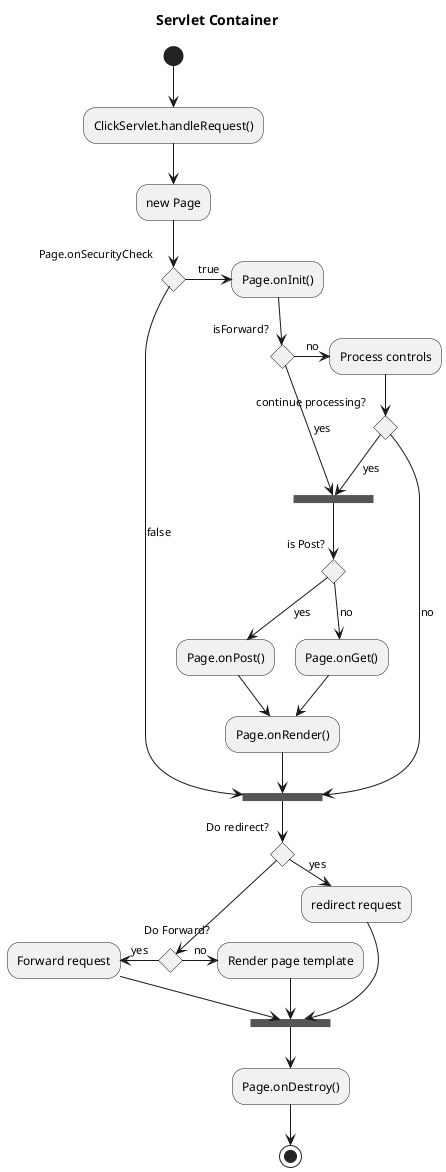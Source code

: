 @startuml
title Servlet Container

(*) --> "ClickServlet.handleRequest()"
--> "new Page"

if "Page.onSecurityCheck" then
  ->[true] "Page.onInit()"
  
  if "isForward?" then
   ->[no] "Process controls"
   
   if "continue processing?" then
     -->[yes] ===RENDERING===
   else
     -->[no] ===REDIRECT_CHECK===
   endif
   
  else
   -->[yes] ===RENDERING===
  endif
  
  if "is Post?" then
    -->[yes] "Page.onPost()"
    --> "Page.onRender()" as render
    --> ===REDIRECT_CHECK===
  else
    -->[no] "Page.onGet()"
    --> render
  endif
  
else
  -->[false] ===REDIRECT_CHECK===
endif

if "Do redirect?" then
 ->[yes] "redirect request"
 --> ==BEFORE_DESTROY===
else
 if "Do Forward?" then
  -left->[yes] "Forward request"
  --> ==BEFORE_DESTROY===
 else
  -right->[no] "Render page template"
  --> ==BEFORE_DESTROY===
 endif
endif

--> "Page.onDestroy()"
-->(*)

@enduml
